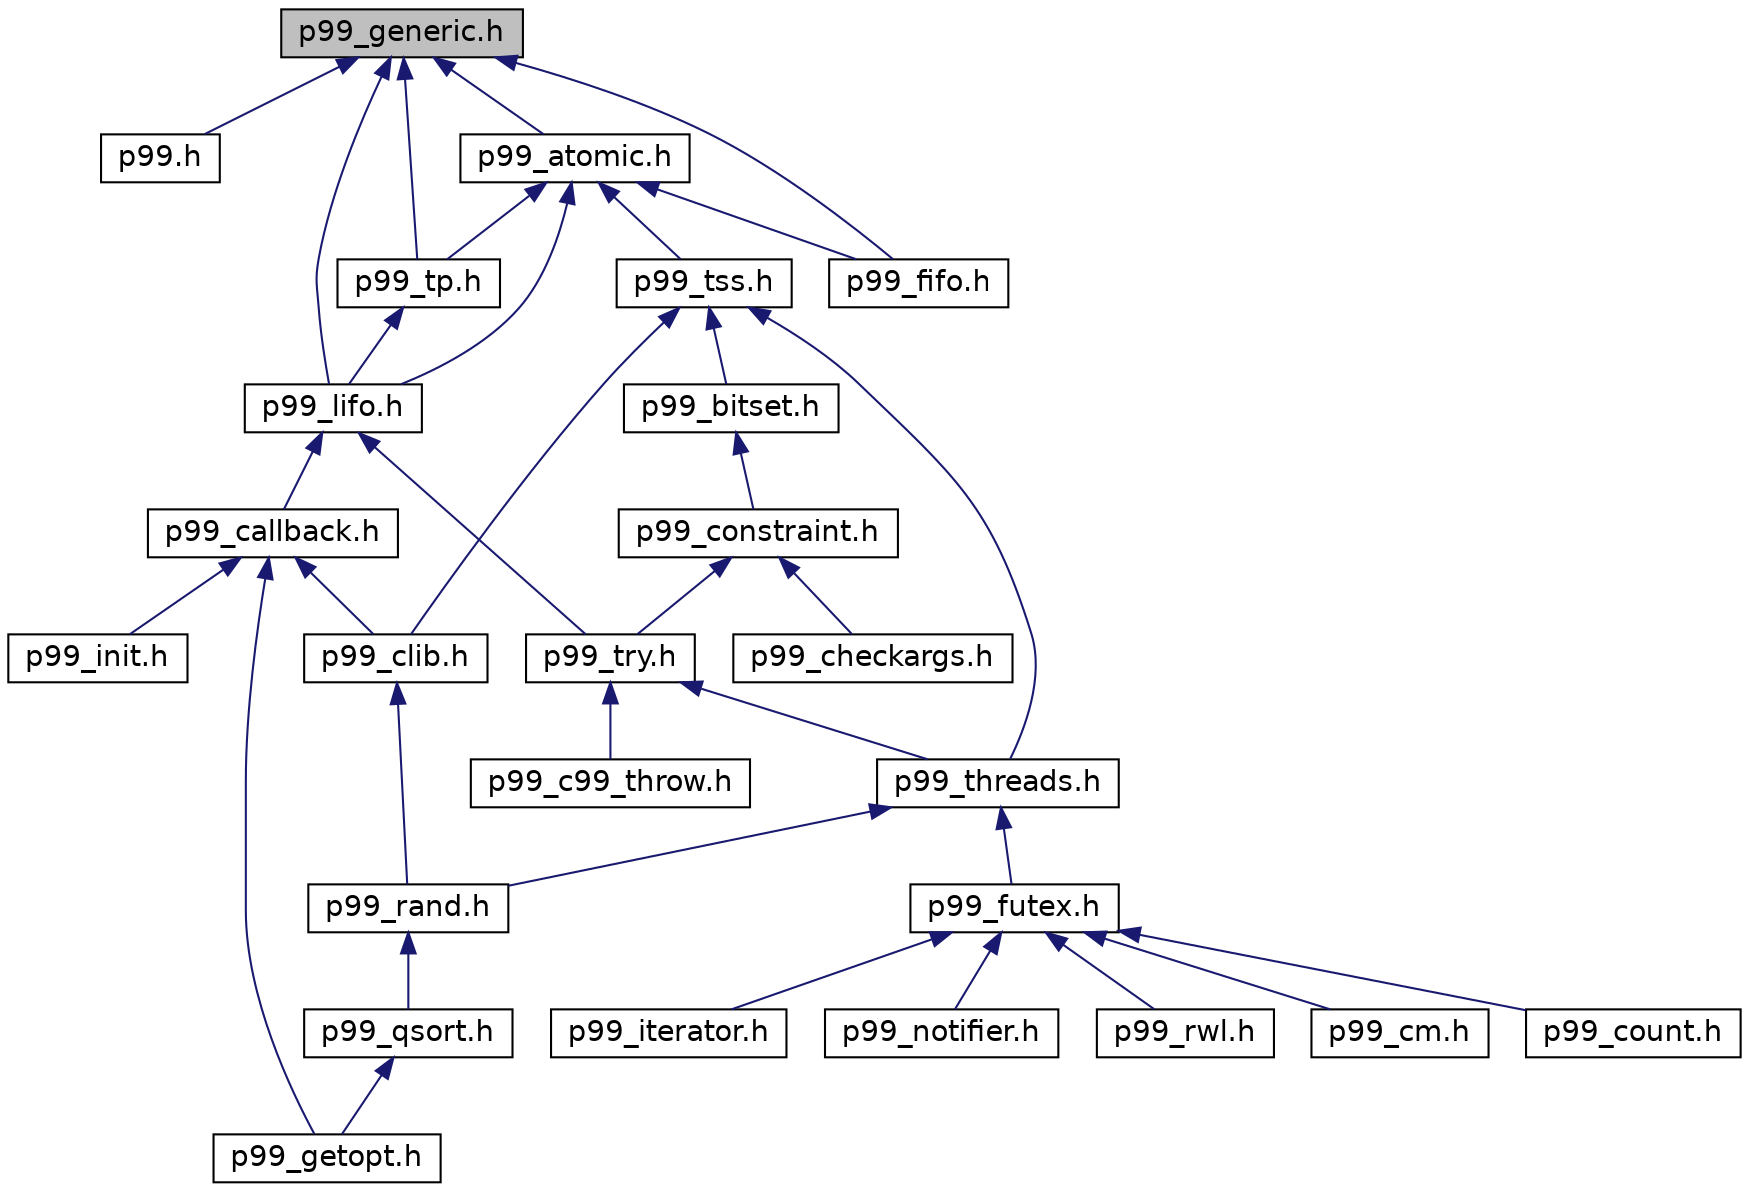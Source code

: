 digraph "p99_generic.h"
{
 // LATEX_PDF_SIZE
  edge [fontname="Helvetica",fontsize="14",labelfontname="Helvetica",labelfontsize="14"];
  node [fontname="Helvetica",fontsize="14",shape=record];
  Node1 [label="p99_generic.h",height=0.2,width=0.4,color="black", fillcolor="grey75", style="filled", fontcolor="black",tooltip=" "];
  Node1 -> Node2 [dir="back",color="midnightblue",fontsize="14",style="solid",fontname="Helvetica"];
  Node2 [label="p99.h",height=0.2,width=0.4,color="black", fillcolor="white", style="filled",URL="$p99_8h.html",tooltip="Use this to include all of P99."];
  Node1 -> Node3 [dir="back",color="midnightblue",fontsize="14",style="solid",fontname="Helvetica"];
  Node3 [label="p99_atomic.h",height=0.2,width=0.4,color="black", fillcolor="white", style="filled",URL="$p99__atomic_8h.html",tooltip=" "];
  Node3 -> Node4 [dir="back",color="midnightblue",fontsize="14",style="solid",fontname="Helvetica"];
  Node4 [label="p99_tss.h",height=0.2,width=0.4,color="black", fillcolor="white", style="filled",URL="$p99__tss_8h.html",tooltip=" "];
  Node4 -> Node5 [dir="back",color="midnightblue",fontsize="14",style="solid",fontname="Helvetica"];
  Node5 [label="p99_bitset.h",height=0.2,width=0.4,color="black", fillcolor="white", style="filled",URL="$p99__bitset_8h.html",tooltip=" "];
  Node5 -> Node6 [dir="back",color="midnightblue",fontsize="14",style="solid",fontname="Helvetica"];
  Node6 [label="p99_constraint.h",height=0.2,width=0.4,color="black", fillcolor="white", style="filled",URL="$p99__constraint_8h.html",tooltip=" "];
  Node6 -> Node7 [dir="back",color="midnightblue",fontsize="14",style="solid",fontname="Helvetica"];
  Node7 [label="p99_try.h",height=0.2,width=0.4,color="black", fillcolor="white", style="filled",URL="$p99__try_8h.html",tooltip=" "];
  Node7 -> Node8 [dir="back",color="midnightblue",fontsize="14",style="solid",fontname="Helvetica"];
  Node8 [label="p99_c99_throw.h",height=0.2,width=0.4,color="black", fillcolor="white", style="filled",URL="$p99__c99__throw_8h.html",tooltip=" "];
  Node7 -> Node9 [dir="back",color="midnightblue",fontsize="14",style="solid",fontname="Helvetica"];
  Node9 [label="p99_threads.h",height=0.2,width=0.4,color="black", fillcolor="white", style="filled",URL="$p99__threads_8h.html",tooltip=" "];
  Node9 -> Node10 [dir="back",color="midnightblue",fontsize="14",style="solid",fontname="Helvetica"];
  Node10 [label="p99_futex.h",height=0.2,width=0.4,color="black", fillcolor="white", style="filled",URL="$p99__futex_8h.html",tooltip=" "];
  Node10 -> Node11 [dir="back",color="midnightblue",fontsize="14",style="solid",fontname="Helvetica"];
  Node11 [label="p99_cm.h",height=0.2,width=0.4,color="black", fillcolor="white", style="filled",URL="$p99__cm_8h.html",tooltip=" "];
  Node10 -> Node12 [dir="back",color="midnightblue",fontsize="14",style="solid",fontname="Helvetica"];
  Node12 [label="p99_count.h",height=0.2,width=0.4,color="black", fillcolor="white", style="filled",URL="$p99__count_8h.html",tooltip=" "];
  Node10 -> Node13 [dir="back",color="midnightblue",fontsize="14",style="solid",fontname="Helvetica"];
  Node13 [label="p99_iterator.h",height=0.2,width=0.4,color="black", fillcolor="white", style="filled",URL="$p99__iterator_8h.html",tooltip=" "];
  Node10 -> Node14 [dir="back",color="midnightblue",fontsize="14",style="solid",fontname="Helvetica"];
  Node14 [label="p99_notifier.h",height=0.2,width=0.4,color="black", fillcolor="white", style="filled",URL="$p99__notifier_8h.html",tooltip=" "];
  Node10 -> Node15 [dir="back",color="midnightblue",fontsize="14",style="solid",fontname="Helvetica"];
  Node15 [label="p99_rwl.h",height=0.2,width=0.4,color="black", fillcolor="white", style="filled",URL="$p99__rwl_8h.html",tooltip=" "];
  Node9 -> Node16 [dir="back",color="midnightblue",fontsize="14",style="solid",fontname="Helvetica"];
  Node16 [label="p99_rand.h",height=0.2,width=0.4,color="black", fillcolor="white", style="filled",URL="$p99__rand_8h.html",tooltip="An implementation of George Marsaglia's xorshift PRG with a period of about 2^160."];
  Node16 -> Node17 [dir="back",color="midnightblue",fontsize="14",style="solid",fontname="Helvetica"];
  Node17 [label="p99_qsort.h",height=0.2,width=0.4,color="black", fillcolor="white", style="filled",URL="$p99__qsort_8h.html",tooltip="An implementation of a sorting routine."];
  Node17 -> Node18 [dir="back",color="midnightblue",fontsize="14",style="solid",fontname="Helvetica"];
  Node18 [label="p99_getopt.h",height=0.2,width=0.4,color="black", fillcolor="white", style="filled",URL="$p99__getopt_8h.html",tooltip="Providing macros that handle variadic macro argument lists."];
  Node6 -> Node19 [dir="back",color="midnightblue",fontsize="14",style="solid",fontname="Helvetica"];
  Node19 [label="p99_checkargs.h",height=0.2,width=0.4,color="black", fillcolor="white", style="filled",URL="$p99__checkargs_8h.html",tooltip="Macros to check arguments to functions, in particular of variably modified types."];
  Node4 -> Node20 [dir="back",color="midnightblue",fontsize="14",style="solid",fontname="Helvetica"];
  Node20 [label="p99_clib.h",height=0.2,width=0.4,color="black", fillcolor="white", style="filled",URL="$p99__clib_8h.html",tooltip=" "];
  Node20 -> Node16 [dir="back",color="midnightblue",fontsize="14",style="solid",fontname="Helvetica"];
  Node4 -> Node9 [dir="back",color="midnightblue",fontsize="14",style="solid",fontname="Helvetica"];
  Node3 -> Node21 [dir="back",color="midnightblue",fontsize="14",style="solid",fontname="Helvetica"];
  Node21 [label="p99_lifo.h",height=0.2,width=0.4,color="black", fillcolor="white", style="filled",URL="$p99__lifo_8h.html",tooltip=" "];
  Node21 -> Node7 [dir="back",color="midnightblue",fontsize="14",style="solid",fontname="Helvetica"];
  Node21 -> Node22 [dir="back",color="midnightblue",fontsize="14",style="solid",fontname="Helvetica"];
  Node22 [label="p99_callback.h",height=0.2,width=0.4,color="black", fillcolor="white", style="filled",URL="$p99__callback_8h.html",tooltip=" "];
  Node22 -> Node20 [dir="back",color="midnightblue",fontsize="14",style="solid",fontname="Helvetica"];
  Node22 -> Node18 [dir="back",color="midnightblue",fontsize="14",style="solid",fontname="Helvetica"];
  Node22 -> Node23 [dir="back",color="midnightblue",fontsize="14",style="solid",fontname="Helvetica"];
  Node23 [label="p99_init.h",height=0.2,width=0.4,color="black", fillcolor="white", style="filled",URL="$p99__init_8h.html",tooltip="Implement initialization functions that are executed early."];
  Node3 -> Node24 [dir="back",color="midnightblue",fontsize="14",style="solid",fontname="Helvetica"];
  Node24 [label="p99_tp.h",height=0.2,width=0.4,color="black", fillcolor="white", style="filled",URL="$p99__tp_8h.html",tooltip=" "];
  Node24 -> Node21 [dir="back",color="midnightblue",fontsize="14",style="solid",fontname="Helvetica"];
  Node3 -> Node25 [dir="back",color="midnightblue",fontsize="14",style="solid",fontname="Helvetica"];
  Node25 [label="p99_fifo.h",height=0.2,width=0.4,color="black", fillcolor="white", style="filled",URL="$p99__fifo_8h.html",tooltip=" "];
  Node1 -> Node21 [dir="back",color="midnightblue",fontsize="14",style="solid",fontname="Helvetica"];
  Node1 -> Node24 [dir="back",color="midnightblue",fontsize="14",style="solid",fontname="Helvetica"];
  Node1 -> Node25 [dir="back",color="midnightblue",fontsize="14",style="solid",fontname="Helvetica"];
}
